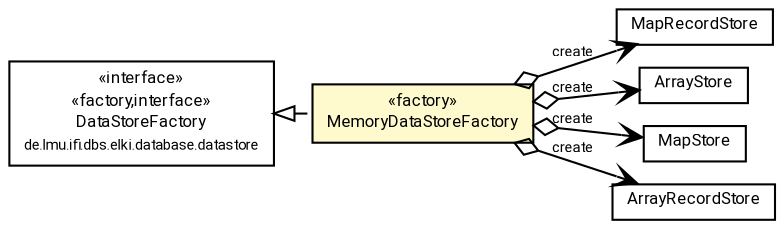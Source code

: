 #!/usr/local/bin/dot
#
# Class diagram 
# Generated by UMLGraph version R5_7_2-60-g0e99a6 (http://www.spinellis.gr/umlgraph/)
#

digraph G {
	graph [fontnames="svg"]
	edge [fontname="Roboto",fontsize=7,labelfontname="Roboto",labelfontsize=7,color="black"];
	node [fontname="Roboto",fontcolor="black",fontsize=8,shape=plaintext,margin=0,width=0,height=0];
	nodesep=0.15;
	ranksep=0.25;
	rankdir=LR;
	// de.lmu.ifi.dbs.elki.database.datastore.memory.MapRecordStore
	c6878033 [label=<<table title="de.lmu.ifi.dbs.elki.database.datastore.memory.MapRecordStore" border="0" cellborder="1" cellspacing="0" cellpadding="2" href="MapRecordStore.html" target="_parent">
		<tr><td><table border="0" cellspacing="0" cellpadding="1">
		<tr><td align="center" balign="center"> <font face="Roboto">MapRecordStore</font> </td></tr>
		</table></td></tr>
		</table>>, URL="MapRecordStore.html"];
	// de.lmu.ifi.dbs.elki.database.datastore.memory.ArrayStore<T>
	c6878035 [label=<<table title="de.lmu.ifi.dbs.elki.database.datastore.memory.ArrayStore" border="0" cellborder="1" cellspacing="0" cellpadding="2" href="ArrayStore.html" target="_parent">
		<tr><td><table border="0" cellspacing="0" cellpadding="1">
		<tr><td align="center" balign="center"> <font face="Roboto">ArrayStore</font> </td></tr>
		</table></td></tr>
		</table>>, URL="ArrayStore.html"];
	// de.lmu.ifi.dbs.elki.database.datastore.memory.MapStore<T>
	c6878036 [label=<<table title="de.lmu.ifi.dbs.elki.database.datastore.memory.MapStore" border="0" cellborder="1" cellspacing="0" cellpadding="2" href="MapStore.html" target="_parent">
		<tr><td><table border="0" cellspacing="0" cellpadding="1">
		<tr><td align="center" balign="center"> <font face="Roboto">MapStore</font> </td></tr>
		</table></td></tr>
		</table>>, URL="MapStore.html"];
	// de.lmu.ifi.dbs.elki.database.datastore.memory.ArrayRecordStore
	c6878038 [label=<<table title="de.lmu.ifi.dbs.elki.database.datastore.memory.ArrayRecordStore" border="0" cellborder="1" cellspacing="0" cellpadding="2" href="ArrayRecordStore.html" target="_parent">
		<tr><td><table border="0" cellspacing="0" cellpadding="1">
		<tr><td align="center" balign="center"> <font face="Roboto">ArrayRecordStore</font> </td></tr>
		</table></td></tr>
		</table>>, URL="ArrayRecordStore.html"];
	// de.lmu.ifi.dbs.elki.database.datastore.memory.MemoryDataStoreFactory
	c6878042 [label=<<table title="de.lmu.ifi.dbs.elki.database.datastore.memory.MemoryDataStoreFactory" border="0" cellborder="1" cellspacing="0" cellpadding="2" bgcolor="lemonChiffon" href="MemoryDataStoreFactory.html" target="_parent">
		<tr><td><table border="0" cellspacing="0" cellpadding="1">
		<tr><td align="center" balign="center"> &#171;factory&#187; </td></tr>
		<tr><td align="center" balign="center"> <font face="Roboto">MemoryDataStoreFactory</font> </td></tr>
		</table></td></tr>
		</table>>, URL="MemoryDataStoreFactory.html"];
	// de.lmu.ifi.dbs.elki.database.datastore.DataStoreFactory
	c6878051 [label=<<table title="de.lmu.ifi.dbs.elki.database.datastore.DataStoreFactory" border="0" cellborder="1" cellspacing="0" cellpadding="2" href="../DataStoreFactory.html" target="_parent">
		<tr><td><table border="0" cellspacing="0" cellpadding="1">
		<tr><td align="center" balign="center"> &#171;interface&#187; </td></tr>
		<tr><td align="center" balign="center"> &#171;factory,interface&#187; </td></tr>
		<tr><td align="center" balign="center"> <font face="Roboto">DataStoreFactory</font> </td></tr>
		<tr><td align="center" balign="center"> <font face="Roboto" point-size="7.0">de.lmu.ifi.dbs.elki.database.datastore</font> </td></tr>
		</table></td></tr>
		</table>>, URL="../DataStoreFactory.html"];
	// de.lmu.ifi.dbs.elki.database.datastore.memory.MemoryDataStoreFactory implements de.lmu.ifi.dbs.elki.database.datastore.DataStoreFactory
	c6878051 -> c6878042 [arrowtail=empty,style=dashed,dir=back,weight=9];
	// de.lmu.ifi.dbs.elki.database.datastore.memory.MemoryDataStoreFactory navhas de.lmu.ifi.dbs.elki.database.datastore.memory.ArrayStore<T>
	c6878042 -> c6878035 [arrowhead=open,arrowtail=ediamond,dir=both,weight=3,label="create"];
	// de.lmu.ifi.dbs.elki.database.datastore.memory.MemoryDataStoreFactory navhas de.lmu.ifi.dbs.elki.database.datastore.memory.ArrayRecordStore
	c6878042 -> c6878038 [arrowhead=open,arrowtail=ediamond,dir=both,weight=3,label="create"];
	// de.lmu.ifi.dbs.elki.database.datastore.memory.MemoryDataStoreFactory navhas de.lmu.ifi.dbs.elki.database.datastore.memory.MapStore<T>
	c6878042 -> c6878036 [arrowhead=open,arrowtail=ediamond,dir=both,weight=3,label="create"];
	// de.lmu.ifi.dbs.elki.database.datastore.memory.MemoryDataStoreFactory navhas de.lmu.ifi.dbs.elki.database.datastore.memory.MapRecordStore
	c6878042 -> c6878033 [arrowhead=open,arrowtail=ediamond,dir=both,weight=3,label="create"];
}

